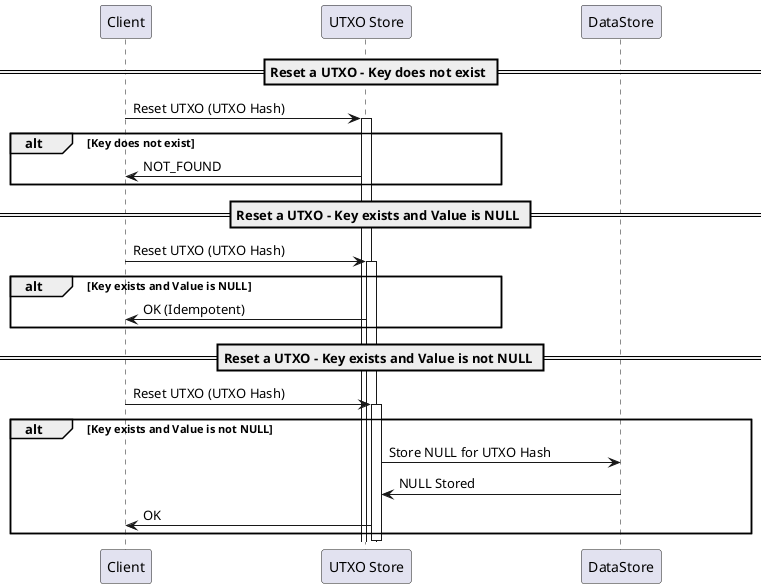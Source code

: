 @startuml

skinparam ParticipantPadding 80

participant "Client" as Client
participant "UTXO Store" as Store

== Reset a UTXO - Key does not exist ==

Client -> Store: Reset UTXO (UTXO Hash)
activate Store

alt Key does not exist
    Store -> Client: NOT_FOUND
end

== Reset a UTXO - Key exists and Value is NULL ==

Client -> Store: Reset UTXO (UTXO Hash)
activate Store

alt Key exists and Value is NULL
    Store -> Client: OK (Idempotent)
end

== Reset a UTXO - Key exists and Value is not NULL ==

Client -> Store: Reset UTXO (UTXO Hash)
activate Store

alt Key exists and Value is not NULL
    Store -> DataStore: Store NULL for UTXO Hash
    DataStore -> Store: NULL Stored
    Store -> Client: OK
end

deactivate Store
@enduml
